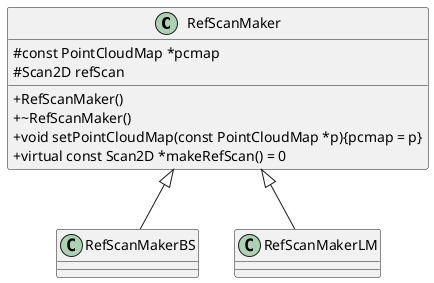 @startuml

skinparam classAttributeIconSize 0

class RefScanMaker{
    # const PointCloudMap *pcmap
    # Scan2D refScan
    + RefScanMaker()
    + ~RefScanMaker()
    + void setPointCloudMap(const PointCloudMap *p){pcmap = p}
    + virtual const Scan2D *makeRefScan() = 0
}

RefScanMaker <|-- RefScanMakerBS
RefScanMaker <|-- RefScanMakerLM

@enduml
